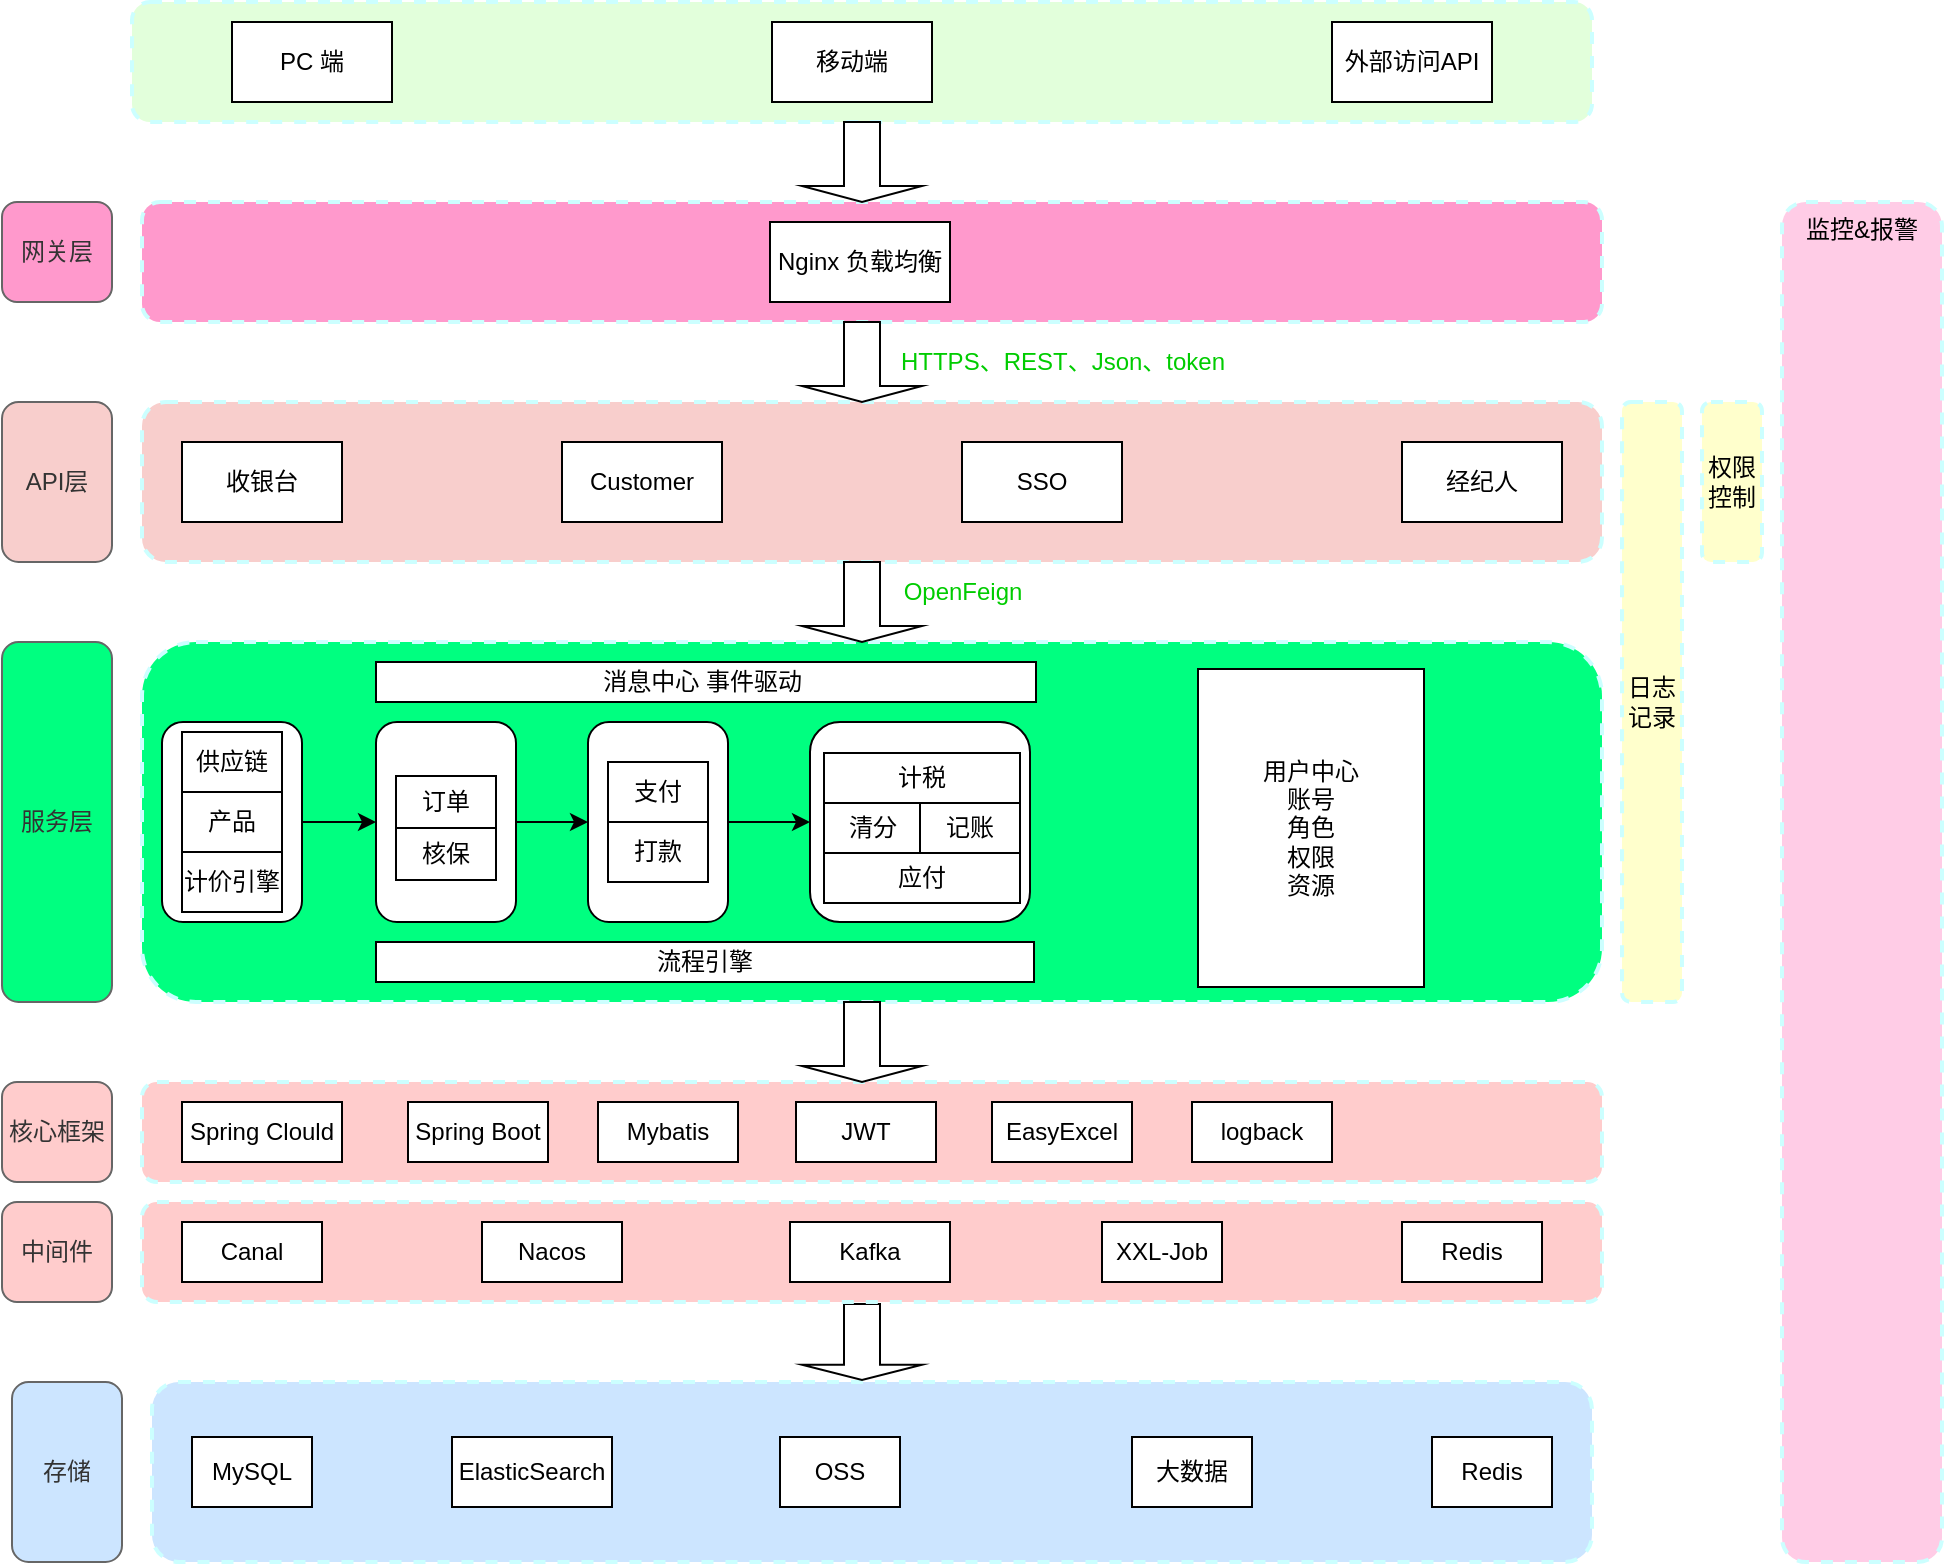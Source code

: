 <mxfile version="26.1.2">
  <diagram name="第 1 页" id="GDbKCuajYz0Do3prRXZw">
    <mxGraphModel dx="2069" dy="1954" grid="0" gridSize="10" guides="1" tooltips="1" connect="1" arrows="1" fold="1" page="1" pageScale="1" pageWidth="827" pageHeight="1169" math="0" shadow="0">
      <root>
        <mxCell id="0" />
        <mxCell id="1" parent="0" />
        <mxCell id="xzhucQesnsCn1omH9_tc-11" value="" style="rounded=1;whiteSpace=wrap;html=1;dashed=1;strokeWidth=2;strokeColor=#CCFFFF;fillColor=#FFCCCC;" parent="1" vertex="1">
          <mxGeometry x="40" y="290" width="730" height="50" as="geometry" />
        </mxCell>
        <mxCell id="xzhucQesnsCn1omH9_tc-3" value="" style="rounded=1;whiteSpace=wrap;html=1;dashed=1;strokeWidth=2;strokeColor=#CCFFFF;fillColor=#CCE5FF;" parent="1" vertex="1">
          <mxGeometry x="45" y="440" width="720" height="90" as="geometry" />
        </mxCell>
        <mxCell id="xzhucQesnsCn1omH9_tc-12" value="核心框架" style="rounded=1;whiteSpace=wrap;html=1;fillColor=#FFCCCC;fontColor=#333333;strokeColor=#666666;" parent="1" vertex="1">
          <mxGeometry x="-30" y="290" width="55" height="50" as="geometry" />
        </mxCell>
        <mxCell id="xzhucQesnsCn1omH9_tc-13" value="" style="rounded=1;whiteSpace=wrap;html=1;dashed=1;strokeWidth=2;strokeColor=#CCFFFF;fillColor=#00FF80;" parent="1" vertex="1">
          <mxGeometry x="40" y="70" width="730" height="180" as="geometry" />
        </mxCell>
        <mxCell id="xzhucQesnsCn1omH9_tc-1" value="日志记录" style="rounded=1;whiteSpace=wrap;html=1;dashed=1;strokeWidth=2;strokeColor=#CCFFFF;fillColor=#FFFFCC;" parent="1" vertex="1">
          <mxGeometry x="780" y="-50" width="30" height="300" as="geometry" />
        </mxCell>
        <mxCell id="xzhucQesnsCn1omH9_tc-14" value="服务层" style="rounded=1;whiteSpace=wrap;html=1;fillColor=#00FF80;fontColor=#333333;strokeColor=#666666;" parent="1" vertex="1">
          <mxGeometry x="-30" y="70" width="55" height="180" as="geometry" />
        </mxCell>
        <mxCell id="xzhucQesnsCn1omH9_tc-15" value="存储" style="rounded=1;whiteSpace=wrap;html=1;fillColor=#CCE5FF;fontColor=#333333;strokeColor=#666666;" parent="1" vertex="1">
          <mxGeometry x="-25" y="440" width="55" height="90" as="geometry" />
        </mxCell>
        <mxCell id="xzhucQesnsCn1omH9_tc-16" value="MySQL" style="rounded=0;whiteSpace=wrap;html=1;" parent="1" vertex="1">
          <mxGeometry x="65" y="467.5" width="60" height="35" as="geometry" />
        </mxCell>
        <mxCell id="xzhucQesnsCn1omH9_tc-17" value="ElasticSearch" style="rounded=0;whiteSpace=wrap;html=1;" parent="1" vertex="1">
          <mxGeometry x="195" y="467.5" width="80" height="35" as="geometry" />
        </mxCell>
        <mxCell id="xzhucQesnsCn1omH9_tc-18" value="OSS" style="rounded=0;whiteSpace=wrap;html=1;" parent="1" vertex="1">
          <mxGeometry x="359" y="467.5" width="60" height="35" as="geometry" />
        </mxCell>
        <mxCell id="xzhucQesnsCn1omH9_tc-19" value="大数据" style="rounded=0;whiteSpace=wrap;html=1;" parent="1" vertex="1">
          <mxGeometry x="535" y="467.5" width="60" height="35" as="geometry" />
        </mxCell>
        <mxCell id="xzhucQesnsCn1omH9_tc-20" value="Redis" style="rounded=0;whiteSpace=wrap;html=1;" parent="1" vertex="1">
          <mxGeometry x="685" y="467.5" width="60" height="35" as="geometry" />
        </mxCell>
        <mxCell id="xzhucQesnsCn1omH9_tc-23" value="权限控制" style="rounded=1;whiteSpace=wrap;html=1;dashed=1;strokeWidth=2;strokeColor=#CCFFFF;fillColor=#FFFFCC;" parent="1" vertex="1">
          <mxGeometry x="820" y="-50" width="30" height="80" as="geometry" />
        </mxCell>
        <mxCell id="xzhucQesnsCn1omH9_tc-24" value="监控&amp;amp;报警" style="rounded=1;whiteSpace=wrap;html=1;dashed=1;strokeWidth=2;strokeColor=#CCFFFF;fillColor=#FFCCE6;align=center;verticalAlign=top;" parent="1" vertex="1">
          <mxGeometry x="860" y="-150" width="80" height="680" as="geometry" />
        </mxCell>
        <mxCell id="xzhucQesnsCn1omH9_tc-26" value="API层" style="rounded=1;whiteSpace=wrap;html=1;fillColor=#F8CECC;fontColor=#333333;strokeColor=#666666;" parent="1" vertex="1">
          <mxGeometry x="-30" y="-50" width="55" height="80" as="geometry" />
        </mxCell>
        <mxCell id="xzhucQesnsCn1omH9_tc-27" value="" style="rounded=1;whiteSpace=wrap;html=1;dashed=1;strokeWidth=2;strokeColor=#CCFFFF;fillColor=#F8CECC;" parent="1" vertex="1">
          <mxGeometry x="40" y="-50" width="730" height="80" as="geometry" />
        </mxCell>
        <mxCell id="xzhucQesnsCn1omH9_tc-28" value="" style="rounded=1;whiteSpace=wrap;html=1;dashed=1;strokeWidth=2;strokeColor=#CCFFFF;fillColor=#FF99CC;" parent="1" vertex="1">
          <mxGeometry x="40" y="-150" width="730" height="60" as="geometry" />
        </mxCell>
        <mxCell id="xzhucQesnsCn1omH9_tc-29" value="网关层" style="rounded=1;whiteSpace=wrap;html=1;fillColor=#FF99CC;fontColor=#333333;strokeColor=#666666;" parent="1" vertex="1">
          <mxGeometry x="-30" y="-150" width="55" height="50" as="geometry" />
        </mxCell>
        <mxCell id="xzhucQesnsCn1omH9_tc-30" value="" style="rounded=1;whiteSpace=wrap;html=1;dashed=1;strokeWidth=2;strokeColor=#CCFFFF;fillColor=#E2FFDB;" parent="1" vertex="1">
          <mxGeometry x="35" y="-250" width="730" height="60" as="geometry" />
        </mxCell>
        <mxCell id="xzhucQesnsCn1omH9_tc-33" value="PC 端" style="rounded=0;whiteSpace=wrap;html=1;" parent="1" vertex="1">
          <mxGeometry x="85" y="-240" width="80" height="40" as="geometry" />
        </mxCell>
        <mxCell id="xzhucQesnsCn1omH9_tc-34" value="移动端" style="rounded=0;whiteSpace=wrap;html=1;" parent="1" vertex="1">
          <mxGeometry x="355" y="-240" width="80" height="40" as="geometry" />
        </mxCell>
        <mxCell id="xzhucQesnsCn1omH9_tc-35" value="外部访问API" style="rounded=0;whiteSpace=wrap;html=1;" parent="1" vertex="1">
          <mxGeometry x="635" y="-240" width="80" height="40" as="geometry" />
        </mxCell>
        <mxCell id="xzhucQesnsCn1omH9_tc-38" value="&lt;font style=&quot;color: rgb(0, 204, 0);&quot;&gt;HTTPS、REST、Json、token&lt;/font&gt;" style="text;html=1;align=center;verticalAlign=middle;resizable=0;points=[];autosize=1;strokeColor=none;fillColor=none;" parent="1" vertex="1">
          <mxGeometry x="405" y="-85" width="190" height="30" as="geometry" />
        </mxCell>
        <mxCell id="OdMvZ81qA7tzputkd07s-1" value="Nginx 负载均衡" style="rounded=0;whiteSpace=wrap;html=1;" parent="1" vertex="1">
          <mxGeometry x="354" y="-140" width="90" height="40" as="geometry" />
        </mxCell>
        <mxCell id="OdMvZ81qA7tzputkd07s-2" value="" style="shape=singleArrow;direction=south;whiteSpace=wrap;html=1;shadow=0;dashed=0;strokeColor=default;align=center;verticalAlign=middle;fontFamily=Helvetica;fontSize=12;fontColor=default;fillColor=default;" parent="1" vertex="1">
          <mxGeometry x="370" y="-90" width="60" height="40" as="geometry" />
        </mxCell>
        <mxCell id="OdMvZ81qA7tzputkd07s-3" value="" style="shape=singleArrow;direction=south;whiteSpace=wrap;html=1;shadow=0;dashed=0;strokeColor=default;align=center;verticalAlign=middle;fontFamily=Helvetica;fontSize=12;fontColor=default;fillColor=default;" parent="1" vertex="1">
          <mxGeometry x="370" y="-190" width="60" height="40" as="geometry" />
        </mxCell>
        <mxCell id="OdMvZ81qA7tzputkd07s-4" value="收银台" style="rounded=0;whiteSpace=wrap;html=1;" parent="1" vertex="1">
          <mxGeometry x="60" y="-30" width="80" height="40" as="geometry" />
        </mxCell>
        <mxCell id="OdMvZ81qA7tzputkd07s-8" value="" style="shape=singleArrow;direction=south;whiteSpace=wrap;html=1;shadow=0;dashed=0;strokeColor=default;align=center;verticalAlign=middle;fontFamily=Helvetica;fontSize=12;fontColor=default;fillColor=default;" parent="1" vertex="1">
          <mxGeometry x="370" y="30" width="60" height="40" as="geometry" />
        </mxCell>
        <mxCell id="OdMvZ81qA7tzputkd07s-9" value="" style="shape=singleArrow;direction=south;whiteSpace=wrap;html=1;shadow=0;dashed=0;strokeColor=default;align=center;verticalAlign=middle;fontFamily=Helvetica;fontSize=12;fontColor=default;fillColor=default;" parent="1" vertex="1">
          <mxGeometry x="370" y="250" width="60" height="40" as="geometry" />
        </mxCell>
        <mxCell id="OdMvZ81qA7tzputkd07s-10" value="" style="shape=singleArrow;direction=south;whiteSpace=wrap;html=1;shadow=0;dashed=0;strokeColor=default;align=center;verticalAlign=middle;fontFamily=Helvetica;fontSize=12;fontColor=default;fillColor=default;" parent="1" vertex="1">
          <mxGeometry x="370" y="401" width="60" height="38" as="geometry" />
        </mxCell>
        <mxCell id="OdMvZ81qA7tzputkd07s-11" value="Spring Clould" style="rounded=0;whiteSpace=wrap;html=1;" parent="1" vertex="1">
          <mxGeometry x="60" y="300" width="80" height="30" as="geometry" />
        </mxCell>
        <mxCell id="OdMvZ81qA7tzputkd07s-13" value="用户中心&lt;div&gt;账号&lt;br&gt;&lt;div&gt;角色&lt;br&gt;&lt;div&gt;权限&lt;/div&gt;&lt;div&gt;资源&lt;/div&gt;&lt;/div&gt;&lt;/div&gt;" style="rounded=0;whiteSpace=wrap;html=1;" parent="1" vertex="1">
          <mxGeometry x="568" y="83.5" width="113" height="159" as="geometry" />
        </mxCell>
        <mxCell id="4TPlroOe607ObJDRauhU-2" value="&lt;font style=&quot;color: rgb(0, 204, 0);&quot;&gt;OpenFeign&lt;/font&gt;" style="text;html=1;align=center;verticalAlign=middle;resizable=0;points=[];autosize=1;strokeColor=none;fillColor=none;" vertex="1" parent="1">
          <mxGeometry x="410" y="30" width="80" height="30" as="geometry" />
        </mxCell>
        <mxCell id="4TPlroOe607ObJDRauhU-13" value="消息中心 事件驱动&amp;nbsp;" style="rounded=0;whiteSpace=wrap;html=1;" vertex="1" parent="1">
          <mxGeometry x="157" y="80" width="330" height="20" as="geometry" />
        </mxCell>
        <mxCell id="4TPlroOe607ObJDRauhU-14" value="Customer" style="rounded=0;whiteSpace=wrap;html=1;" vertex="1" parent="1">
          <mxGeometry x="250" y="-30" width="80" height="40" as="geometry" />
        </mxCell>
        <mxCell id="4TPlroOe607ObJDRauhU-16" value="SSO" style="rounded=0;whiteSpace=wrap;html=1;" vertex="1" parent="1">
          <mxGeometry x="450" y="-30" width="80" height="40" as="geometry" />
        </mxCell>
        <mxCell id="4TPlroOe607ObJDRauhU-19" value="流程引擎" style="rounded=0;whiteSpace=wrap;html=1;" vertex="1" parent="1">
          <mxGeometry x="157" y="220" width="329" height="20" as="geometry" />
        </mxCell>
        <mxCell id="4TPlroOe607ObJDRauhU-23" value="经纪人" style="rounded=0;whiteSpace=wrap;html=1;" vertex="1" parent="1">
          <mxGeometry x="670" y="-30" width="80" height="40" as="geometry" />
        </mxCell>
        <mxCell id="4TPlroOe607ObJDRauhU-40" style="edgeStyle=orthogonalEdgeStyle;rounded=0;orthogonalLoop=1;jettySize=auto;html=1;entryX=0;entryY=0.5;entryDx=0;entryDy=0;" edge="1" parent="1" source="4TPlroOe607ObJDRauhU-25" target="4TPlroOe607ObJDRauhU-37">
          <mxGeometry relative="1" as="geometry" />
        </mxCell>
        <mxCell id="4TPlroOe607ObJDRauhU-25" value="" style="rounded=1;whiteSpace=wrap;html=1;align=left;verticalAlign=top;" vertex="1" parent="1">
          <mxGeometry x="50" y="110" width="70" height="100" as="geometry" />
        </mxCell>
        <mxCell id="4TPlroOe607ObJDRauhU-17" value="产品" style="rounded=0;whiteSpace=wrap;html=1;" vertex="1" parent="1">
          <mxGeometry x="60" y="145" width="50" height="30" as="geometry" />
        </mxCell>
        <mxCell id="4TPlroOe607ObJDRauhU-24" value="供应链" style="rounded=0;whiteSpace=wrap;html=1;" vertex="1" parent="1">
          <mxGeometry x="60" y="115" width="50" height="30" as="geometry" />
        </mxCell>
        <mxCell id="4TPlroOe607ObJDRauhU-22" value="计价引擎" style="rounded=0;whiteSpace=wrap;html=1;" vertex="1" parent="1">
          <mxGeometry x="60" y="175" width="50" height="30" as="geometry" />
        </mxCell>
        <mxCell id="4TPlroOe607ObJDRauhU-27" value="Spring Boot" style="rounded=0;whiteSpace=wrap;html=1;" vertex="1" parent="1">
          <mxGeometry x="173" y="300" width="70" height="30" as="geometry" />
        </mxCell>
        <mxCell id="4TPlroOe607ObJDRauhU-30" value="" style="rounded=1;whiteSpace=wrap;html=1;dashed=1;strokeWidth=2;strokeColor=#CCFFFF;fillColor=#FFCCCC;" vertex="1" parent="1">
          <mxGeometry x="40" y="350" width="730" height="50" as="geometry" />
        </mxCell>
        <mxCell id="4TPlroOe607ObJDRauhU-31" value="中间件" style="rounded=1;whiteSpace=wrap;html=1;fillColor=#FFCCCC;fontColor=#333333;strokeColor=#666666;" vertex="1" parent="1">
          <mxGeometry x="-30" y="350" width="55" height="50" as="geometry" />
        </mxCell>
        <mxCell id="4TPlroOe607ObJDRauhU-32" value="Kafka" style="rounded=0;whiteSpace=wrap;html=1;" vertex="1" parent="1">
          <mxGeometry x="364" y="360" width="80" height="30" as="geometry" />
        </mxCell>
        <mxCell id="4TPlroOe607ObJDRauhU-33" value="Canal" style="rounded=0;whiteSpace=wrap;html=1;" vertex="1" parent="1">
          <mxGeometry x="60" y="360" width="70" height="30" as="geometry" />
        </mxCell>
        <mxCell id="4TPlroOe607ObJDRauhU-34" value="Redis" style="rounded=0;whiteSpace=wrap;html=1;" vertex="1" parent="1">
          <mxGeometry x="670" y="360" width="70" height="30" as="geometry" />
        </mxCell>
        <mxCell id="4TPlroOe607ObJDRauhU-35" value="Nacos" style="rounded=0;whiteSpace=wrap;html=1;" vertex="1" parent="1">
          <mxGeometry x="210" y="360" width="70" height="30" as="geometry" />
        </mxCell>
        <mxCell id="4TPlroOe607ObJDRauhU-36" value="XXL-Job" style="rounded=0;whiteSpace=wrap;html=1;" vertex="1" parent="1">
          <mxGeometry x="520" y="360" width="60" height="30" as="geometry" />
        </mxCell>
        <mxCell id="4TPlroOe607ObJDRauhU-41" style="edgeStyle=orthogonalEdgeStyle;rounded=0;orthogonalLoop=1;jettySize=auto;html=1;entryX=0;entryY=0.5;entryDx=0;entryDy=0;" edge="1" parent="1" source="4TPlroOe607ObJDRauhU-37" target="4TPlroOe607ObJDRauhU-38">
          <mxGeometry relative="1" as="geometry" />
        </mxCell>
        <mxCell id="4TPlroOe607ObJDRauhU-37" value="" style="rounded=1;whiteSpace=wrap;html=1;align=left;verticalAlign=top;" vertex="1" parent="1">
          <mxGeometry x="157" y="110" width="70" height="100" as="geometry" />
        </mxCell>
        <mxCell id="4TPlroOe607ObJDRauhU-26" value="订单" style="rounded=0;whiteSpace=wrap;html=1;" vertex="1" parent="1">
          <mxGeometry x="167" y="137" width="50" height="26" as="geometry" />
        </mxCell>
        <mxCell id="4TPlroOe607ObJDRauhU-45" style="edgeStyle=orthogonalEdgeStyle;rounded=0;orthogonalLoop=1;jettySize=auto;html=1;entryX=0;entryY=0.5;entryDx=0;entryDy=0;" edge="1" parent="1" source="4TPlroOe607ObJDRauhU-38" target="4TPlroOe607ObJDRauhU-39">
          <mxGeometry relative="1" as="geometry" />
        </mxCell>
        <mxCell id="4TPlroOe607ObJDRauhU-38" value="" style="rounded=1;whiteSpace=wrap;html=1;align=left;verticalAlign=top;" vertex="1" parent="1">
          <mxGeometry x="263" y="110" width="70" height="100" as="geometry" />
        </mxCell>
        <mxCell id="4TPlroOe607ObJDRauhU-15" value="支付" style="rounded=0;whiteSpace=wrap;html=1;" vertex="1" parent="1">
          <mxGeometry x="273" y="130" width="50" height="30" as="geometry" />
        </mxCell>
        <mxCell id="4TPlroOe607ObJDRauhU-39" value="" style="rounded=1;whiteSpace=wrap;html=1;align=left;verticalAlign=top;" vertex="1" parent="1">
          <mxGeometry x="374" y="110" width="110" height="100" as="geometry" />
        </mxCell>
        <mxCell id="4TPlroOe607ObJDRauhU-20" value="清分" style="rounded=0;whiteSpace=wrap;html=1;" vertex="1" parent="1">
          <mxGeometry x="381" y="150.5" width="49" height="25" as="geometry" />
        </mxCell>
        <mxCell id="4TPlroOe607ObJDRauhU-21" value="记账" style="rounded=0;whiteSpace=wrap;html=1;" vertex="1" parent="1">
          <mxGeometry x="429" y="150.5" width="50" height="25" as="geometry" />
        </mxCell>
        <mxCell id="OdMvZ81qA7tzputkd07s-14" value="计税" style="rounded=0;whiteSpace=wrap;html=1;" parent="1" vertex="1">
          <mxGeometry x="381" y="125.5" width="98" height="25" as="geometry" />
        </mxCell>
        <mxCell id="4TPlroOe607ObJDRauhU-43" value="核保" style="rounded=0;whiteSpace=wrap;html=1;" vertex="1" parent="1">
          <mxGeometry x="167" y="163" width="50" height="26" as="geometry" />
        </mxCell>
        <mxCell id="4TPlroOe607ObJDRauhU-46" value="应付" style="rounded=0;whiteSpace=wrap;html=1;" vertex="1" parent="1">
          <mxGeometry x="381" y="175.5" width="98" height="25" as="geometry" />
        </mxCell>
        <mxCell id="4TPlroOe607ObJDRauhU-18" value="&lt;span style=&quot;background-color: transparent; color: light-dark(rgb(0, 0, 0), rgb(255, 255, 255));&quot;&gt;打款&lt;/span&gt;" style="rounded=0;whiteSpace=wrap;html=1;" vertex="1" parent="1">
          <mxGeometry x="273" y="160" width="50" height="30" as="geometry" />
        </mxCell>
        <mxCell id="4TPlroOe607ObJDRauhU-47" value="Mybatis" style="rounded=0;whiteSpace=wrap;html=1;" vertex="1" parent="1">
          <mxGeometry x="268" y="300" width="70" height="30" as="geometry" />
        </mxCell>
        <mxCell id="4TPlroOe607ObJDRauhU-48" value="JWT" style="rounded=0;whiteSpace=wrap;html=1;" vertex="1" parent="1">
          <mxGeometry x="367" y="300" width="70" height="30" as="geometry" />
        </mxCell>
        <mxCell id="4TPlroOe607ObJDRauhU-49" value="EasyExcel" style="rounded=0;whiteSpace=wrap;html=1;" vertex="1" parent="1">
          <mxGeometry x="465" y="300" width="70" height="30" as="geometry" />
        </mxCell>
        <mxCell id="4TPlroOe607ObJDRauhU-50" value="logback" style="rounded=0;whiteSpace=wrap;html=1;" vertex="1" parent="1">
          <mxGeometry x="565" y="300" width="70" height="30" as="geometry" />
        </mxCell>
      </root>
    </mxGraphModel>
  </diagram>
</mxfile>
